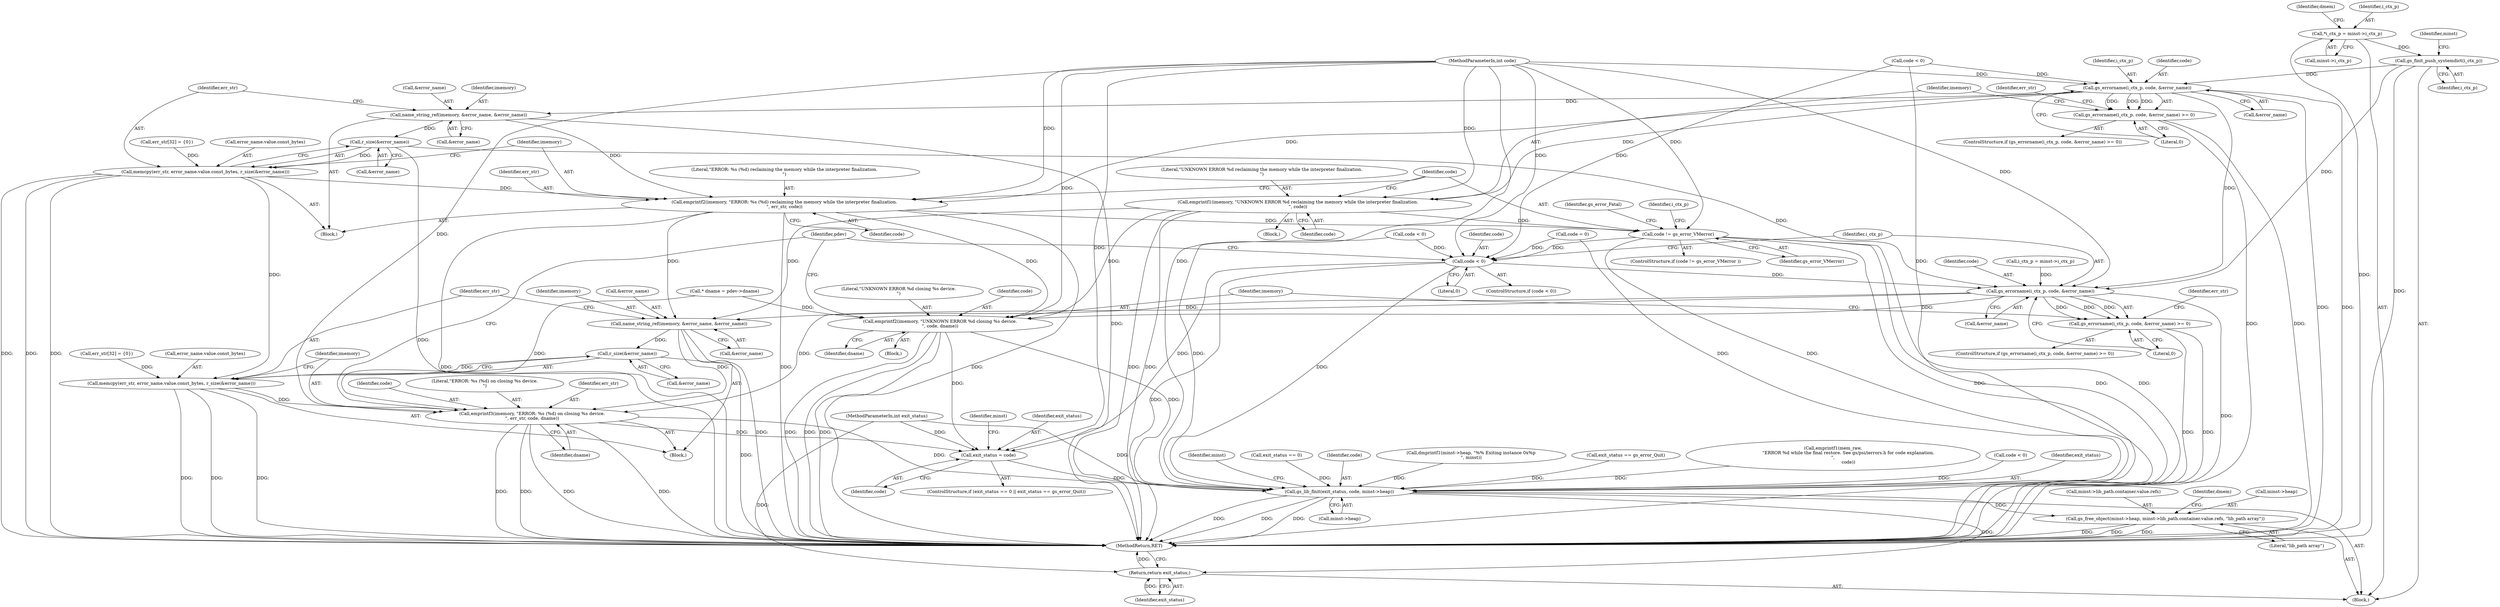digraph "0_ghostscript_241d91112771a6104de10b3948c3f350d6690c1d@pointer" {
"1000120" [label="(Call,*i_ctx_p = minst->i_ctx_p)"];
"1000135" [label="(Call,gs_finit_push_systemdict(i_ctx_p))"];
"1000190" [label="(Call,gs_errorname(i_ctx_p, code, &error_name))"];
"1000189" [label="(Call,gs_errorname(i_ctx_p, code, &error_name) >= 0)"];
"1000200" [label="(Call,name_string_ref(imemory, &error_name, &error_name))"];
"1000213" [label="(Call,r_size(&error_name))"];
"1000206" [label="(Call,memcpy(err_str, error_name.value.const_bytes, r_size(&error_name)))"];
"1000216" [label="(Call,emprintf2(imemory, \"ERROR: %s (%d) reclaiming the memory while the interpreter finalization.\n\", err_str, code))"];
"1000228" [label="(Call,code != gs_error_VMerror)"];
"1000303" [label="(Call,code < 0)"];
"1000310" [label="(Call,gs_errorname(i_ctx_p, code, &error_name))"];
"1000309" [label="(Call,gs_errorname(i_ctx_p, code, &error_name) >= 0)"];
"1000320" [label="(Call,name_string_ref(imemory, &error_name, &error_name))"];
"1000333" [label="(Call,r_size(&error_name))"];
"1000326" [label="(Call,memcpy(err_str, error_name.value.const_bytes, r_size(&error_name)))"];
"1000336" [label="(Call,emprintf3(imemory, \"ERROR: %s (%d) on closing %s device.\n\", err_str, code, dname))"];
"1000360" [label="(Call,exit_status = code)"];
"1000539" [label="(Call,gs_lib_finit(exit_status, code, minst->heap))"];
"1000545" [label="(Call,gs_free_object(minst->heap, minst->lib_path.container.value.refs, \"lib_path array\"))"];
"1000562" [label="(Return,return exit_status;)"];
"1000344" [label="(Call,emprintf2(imemory, \"UNKNOWN ERROR %d closing %s device.\n\", code, dname))"];
"1000223" [label="(Call,emprintf1(imemory, \"UNKNOWN ERROR %d reclaiming the memory while the interpreter finalization.\n\", code))"];
"1000561" [label="(Identifier,dmem)"];
"1000189" [label="(Call,gs_errorname(i_ctx_p, code, &error_name) >= 0)"];
"1000326" [label="(Call,memcpy(err_str, error_name.value.const_bytes, r_size(&error_name)))"];
"1000117" [label="(MethodParameterIn,int code)"];
"1000308" [label="(ControlStructure,if (gs_errorname(i_ctx_p, code, &error_name) >= 0))"];
"1000199" [label="(Identifier,err_str)"];
"1000340" [label="(Identifier,code)"];
"1000547" [label="(Identifier,minst)"];
"1000120" [label="(Call,*i_ctx_p = minst->i_ctx_p)"];
"1000127" [label="(Identifier,dmem)"];
"1000207" [label="(Identifier,err_str)"];
"1000362" [label="(Identifier,code)"];
"1000230" [label="(Identifier,gs_error_VMerror)"];
"1000191" [label="(Identifier,i_ctx_p)"];
"1000304" [label="(Identifier,code)"];
"1000345" [label="(Identifier,imemory)"];
"1000352" [label="(ControlStructure,if (exit_status == 0 || exit_status == gs_error_Quit))"];
"1000313" [label="(Call,&error_name)"];
"1000360" [label="(Call,exit_status = code)"];
"1000218" [label="(Literal,\"ERROR: %s (%d) reclaiming the memory while the interpreter finalization.\n\")"];
"1000336" [label="(Call,emprintf3(imemory, \"ERROR: %s (%d) on closing %s device.\n\", err_str, code, dname))"];
"1000122" [label="(Call,minst->i_ctx_p)"];
"1000309" [label="(Call,gs_errorname(i_ctx_p, code, &error_name) >= 0)"];
"1000188" [label="(ControlStructure,if (gs_errorname(i_ctx_p, code, &error_name) >= 0))"];
"1000361" [label="(Identifier,exit_status)"];
"1000116" [label="(MethodParameterIn,int exit_status)"];
"1000226" [label="(Identifier,code)"];
"1000542" [label="(Call,minst->heap)"];
"1000206" [label="(Call,memcpy(err_str, error_name.value.const_bytes, r_size(&error_name)))"];
"1000204" [label="(Call,&error_name)"];
"1000302" [label="(ControlStructure,if (code < 0))"];
"1000179" [label="(Call,code < 0)"];
"1000232" [label="(Identifier,gs_error_Fatal)"];
"1000136" [label="(Identifier,i_ctx_p)"];
"1000297" [label="(Call,* dname = pdev->dname)"];
"1000354" [label="(Call,exit_status == 0)"];
"1000311" [label="(Identifier,i_ctx_p)"];
"1000118" [label="(Block,)"];
"1000319" [label="(Identifier,err_str)"];
"1000346" [label="(Literal,\"UNKNOWN ERROR %d closing %s device.\n\")"];
"1000541" [label="(Identifier,code)"];
"1000322" [label="(Call,&error_name)"];
"1000389" [label="(Call,dmprintf1(minst->heap, \"%% Exiting instance 0x%p\n\", minst))"];
"1000227" [label="(ControlStructure,if (code != gs_error_VMerror ))"];
"1000200" [label="(Call,name_string_ref(imemory, &error_name, &error_name))"];
"1000216" [label="(Call,emprintf2(imemory, \"ERROR: %s (%d) reclaiming the memory while the interpreter finalization.\n\", err_str, code))"];
"1000546" [label="(Call,minst->heap)"];
"1000224" [label="(Identifier,imemory)"];
"1000222" [label="(Block,)"];
"1000217" [label="(Identifier,imemory)"];
"1000344" [label="(Call,emprintf2(imemory, \"UNKNOWN ERROR %d closing %s device.\n\", code, dname))"];
"1000201" [label="(Identifier,imemory)"];
"1000234" [label="(Identifier,i_ctx_p)"];
"1000357" [label="(Call,exit_status == gs_error_Quit)"];
"1000160" [label="(Call,code = 0)"];
"1000430" [label="(Call,emprintf1(mem_raw,\n                      \"ERROR %d while the final restore. See gs/psi/ierrors.h for code explanation.\n\",\n                      code))"];
"1000140" [label="(Identifier,minst)"];
"1000324" [label="(Call,&error_name)"];
"1000268" [label="(Call,code < 0)"];
"1000312" [label="(Identifier,code)"];
"1000315" [label="(Literal,0)"];
"1000564" [label="(MethodReturn,RET)"];
"1000193" [label="(Call,&error_name)"];
"1000328" [label="(Call,error_name.value.const_bytes)"];
"1000190" [label="(Call,gs_errorname(i_ctx_p, code, &error_name))"];
"1000208" [label="(Call,error_name.value.const_bytes)"];
"1000320" [label="(Call,name_string_ref(imemory, &error_name, &error_name))"];
"1000198" [label="(Call,err_str[32] = {0})"];
"1000192" [label="(Identifier,code)"];
"1000310" [label="(Call,gs_errorname(i_ctx_p, code, &error_name))"];
"1000195" [label="(Literal,0)"];
"1000348" [label="(Identifier,dname)"];
"1000334" [label="(Call,&error_name)"];
"1000214" [label="(Call,&error_name)"];
"1000364" [label="(Identifier,minst)"];
"1000233" [label="(Call,i_ctx_p = minst->i_ctx_p)"];
"1000316" [label="(Block,)"];
"1000202" [label="(Call,&error_name)"];
"1000338" [label="(Literal,\"ERROR: %s (%d) on closing %s device.\n\")"];
"1000549" [label="(Call,minst->lib_path.container.value.refs)"];
"1000305" [label="(Literal,0)"];
"1000327" [label="(Identifier,err_str)"];
"1000343" [label="(Block,)"];
"1000558" [label="(Literal,\"lib_path array\")"];
"1000563" [label="(Identifier,exit_status)"];
"1000220" [label="(Identifier,code)"];
"1000539" [label="(Call,gs_lib_finit(exit_status, code, minst->heap))"];
"1000219" [label="(Identifier,err_str)"];
"1000223" [label="(Call,emprintf1(imemory, \"UNKNOWN ERROR %d reclaiming the memory while the interpreter finalization.\n\", code))"];
"1000303" [label="(Call,code < 0)"];
"1000347" [label="(Identifier,code)"];
"1000545" [label="(Call,gs_free_object(minst->heap, minst->lib_path.container.value.refs, \"lib_path array\"))"];
"1000333" [label="(Call,r_size(&error_name))"];
"1000196" [label="(Block,)"];
"1000225" [label="(Literal,\"UNKNOWN ERROR %d reclaiming the memory while the interpreter finalization.\n\")"];
"1000213" [label="(Call,r_size(&error_name))"];
"1000135" [label="(Call,gs_finit_push_systemdict(i_ctx_p))"];
"1000427" [label="(Call,code < 0)"];
"1000318" [label="(Call,err_str[32] = {0})"];
"1000540" [label="(Identifier,exit_status)"];
"1000562" [label="(Return,return exit_status;)"];
"1000339" [label="(Identifier,err_str)"];
"1000350" [label="(Identifier,pdev)"];
"1000228" [label="(Call,code != gs_error_VMerror)"];
"1000337" [label="(Identifier,imemory)"];
"1000321" [label="(Identifier,imemory)"];
"1000341" [label="(Identifier,dname)"];
"1000229" [label="(Identifier,code)"];
"1000121" [label="(Identifier,i_ctx_p)"];
"1000120" -> "1000118"  [label="AST: "];
"1000120" -> "1000122"  [label="CFG: "];
"1000121" -> "1000120"  [label="AST: "];
"1000122" -> "1000120"  [label="AST: "];
"1000127" -> "1000120"  [label="CFG: "];
"1000120" -> "1000564"  [label="DDG: "];
"1000120" -> "1000135"  [label="DDG: "];
"1000135" -> "1000118"  [label="AST: "];
"1000135" -> "1000136"  [label="CFG: "];
"1000136" -> "1000135"  [label="AST: "];
"1000140" -> "1000135"  [label="CFG: "];
"1000135" -> "1000564"  [label="DDG: "];
"1000135" -> "1000190"  [label="DDG: "];
"1000135" -> "1000310"  [label="DDG: "];
"1000190" -> "1000189"  [label="AST: "];
"1000190" -> "1000193"  [label="CFG: "];
"1000191" -> "1000190"  [label="AST: "];
"1000192" -> "1000190"  [label="AST: "];
"1000193" -> "1000190"  [label="AST: "];
"1000195" -> "1000190"  [label="CFG: "];
"1000190" -> "1000564"  [label="DDG: "];
"1000190" -> "1000564"  [label="DDG: "];
"1000190" -> "1000189"  [label="DDG: "];
"1000190" -> "1000189"  [label="DDG: "];
"1000190" -> "1000189"  [label="DDG: "];
"1000179" -> "1000190"  [label="DDG: "];
"1000117" -> "1000190"  [label="DDG: "];
"1000190" -> "1000200"  [label="DDG: "];
"1000190" -> "1000216"  [label="DDG: "];
"1000190" -> "1000223"  [label="DDG: "];
"1000190" -> "1000310"  [label="DDG: "];
"1000189" -> "1000188"  [label="AST: "];
"1000189" -> "1000195"  [label="CFG: "];
"1000195" -> "1000189"  [label="AST: "];
"1000199" -> "1000189"  [label="CFG: "];
"1000224" -> "1000189"  [label="CFG: "];
"1000189" -> "1000564"  [label="DDG: "];
"1000189" -> "1000564"  [label="DDG: "];
"1000200" -> "1000196"  [label="AST: "];
"1000200" -> "1000204"  [label="CFG: "];
"1000201" -> "1000200"  [label="AST: "];
"1000202" -> "1000200"  [label="AST: "];
"1000204" -> "1000200"  [label="AST: "];
"1000207" -> "1000200"  [label="CFG: "];
"1000200" -> "1000564"  [label="DDG: "];
"1000200" -> "1000213"  [label="DDG: "];
"1000200" -> "1000216"  [label="DDG: "];
"1000213" -> "1000206"  [label="AST: "];
"1000213" -> "1000214"  [label="CFG: "];
"1000214" -> "1000213"  [label="AST: "];
"1000206" -> "1000213"  [label="CFG: "];
"1000213" -> "1000564"  [label="DDG: "];
"1000213" -> "1000206"  [label="DDG: "];
"1000213" -> "1000310"  [label="DDG: "];
"1000206" -> "1000196"  [label="AST: "];
"1000207" -> "1000206"  [label="AST: "];
"1000208" -> "1000206"  [label="AST: "];
"1000217" -> "1000206"  [label="CFG: "];
"1000206" -> "1000564"  [label="DDG: "];
"1000206" -> "1000564"  [label="DDG: "];
"1000206" -> "1000564"  [label="DDG: "];
"1000198" -> "1000206"  [label="DDG: "];
"1000206" -> "1000216"  [label="DDG: "];
"1000206" -> "1000326"  [label="DDG: "];
"1000216" -> "1000196"  [label="AST: "];
"1000216" -> "1000220"  [label="CFG: "];
"1000217" -> "1000216"  [label="AST: "];
"1000218" -> "1000216"  [label="AST: "];
"1000219" -> "1000216"  [label="AST: "];
"1000220" -> "1000216"  [label="AST: "];
"1000229" -> "1000216"  [label="CFG: "];
"1000216" -> "1000564"  [label="DDG: "];
"1000216" -> "1000564"  [label="DDG: "];
"1000216" -> "1000564"  [label="DDG: "];
"1000117" -> "1000216"  [label="DDG: "];
"1000216" -> "1000228"  [label="DDG: "];
"1000216" -> "1000320"  [label="DDG: "];
"1000216" -> "1000344"  [label="DDG: "];
"1000228" -> "1000227"  [label="AST: "];
"1000228" -> "1000230"  [label="CFG: "];
"1000229" -> "1000228"  [label="AST: "];
"1000230" -> "1000228"  [label="AST: "];
"1000232" -> "1000228"  [label="CFG: "];
"1000234" -> "1000228"  [label="CFG: "];
"1000228" -> "1000564"  [label="DDG: "];
"1000228" -> "1000564"  [label="DDG: "];
"1000228" -> "1000564"  [label="DDG: "];
"1000223" -> "1000228"  [label="DDG: "];
"1000117" -> "1000228"  [label="DDG: "];
"1000228" -> "1000303"  [label="DDG: "];
"1000228" -> "1000539"  [label="DDG: "];
"1000303" -> "1000302"  [label="AST: "];
"1000303" -> "1000305"  [label="CFG: "];
"1000304" -> "1000303"  [label="AST: "];
"1000305" -> "1000303"  [label="AST: "];
"1000311" -> "1000303"  [label="CFG: "];
"1000350" -> "1000303"  [label="CFG: "];
"1000303" -> "1000564"  [label="DDG: "];
"1000268" -> "1000303"  [label="DDG: "];
"1000179" -> "1000303"  [label="DDG: "];
"1000160" -> "1000303"  [label="DDG: "];
"1000117" -> "1000303"  [label="DDG: "];
"1000303" -> "1000310"  [label="DDG: "];
"1000303" -> "1000360"  [label="DDG: "];
"1000303" -> "1000539"  [label="DDG: "];
"1000310" -> "1000309"  [label="AST: "];
"1000310" -> "1000313"  [label="CFG: "];
"1000311" -> "1000310"  [label="AST: "];
"1000312" -> "1000310"  [label="AST: "];
"1000313" -> "1000310"  [label="AST: "];
"1000315" -> "1000310"  [label="CFG: "];
"1000310" -> "1000564"  [label="DDG: "];
"1000310" -> "1000309"  [label="DDG: "];
"1000310" -> "1000309"  [label="DDG: "];
"1000310" -> "1000309"  [label="DDG: "];
"1000233" -> "1000310"  [label="DDG: "];
"1000117" -> "1000310"  [label="DDG: "];
"1000310" -> "1000320"  [label="DDG: "];
"1000310" -> "1000336"  [label="DDG: "];
"1000310" -> "1000344"  [label="DDG: "];
"1000309" -> "1000308"  [label="AST: "];
"1000309" -> "1000315"  [label="CFG: "];
"1000315" -> "1000309"  [label="AST: "];
"1000319" -> "1000309"  [label="CFG: "];
"1000345" -> "1000309"  [label="CFG: "];
"1000309" -> "1000564"  [label="DDG: "];
"1000309" -> "1000564"  [label="DDG: "];
"1000320" -> "1000316"  [label="AST: "];
"1000320" -> "1000324"  [label="CFG: "];
"1000321" -> "1000320"  [label="AST: "];
"1000322" -> "1000320"  [label="AST: "];
"1000324" -> "1000320"  [label="AST: "];
"1000327" -> "1000320"  [label="CFG: "];
"1000320" -> "1000564"  [label="DDG: "];
"1000223" -> "1000320"  [label="DDG: "];
"1000320" -> "1000333"  [label="DDG: "];
"1000320" -> "1000336"  [label="DDG: "];
"1000333" -> "1000326"  [label="AST: "];
"1000333" -> "1000334"  [label="CFG: "];
"1000334" -> "1000333"  [label="AST: "];
"1000326" -> "1000333"  [label="CFG: "];
"1000333" -> "1000564"  [label="DDG: "];
"1000333" -> "1000326"  [label="DDG: "];
"1000326" -> "1000316"  [label="AST: "];
"1000327" -> "1000326"  [label="AST: "];
"1000328" -> "1000326"  [label="AST: "];
"1000337" -> "1000326"  [label="CFG: "];
"1000326" -> "1000564"  [label="DDG: "];
"1000326" -> "1000564"  [label="DDG: "];
"1000326" -> "1000564"  [label="DDG: "];
"1000318" -> "1000326"  [label="DDG: "];
"1000326" -> "1000336"  [label="DDG: "];
"1000336" -> "1000316"  [label="AST: "];
"1000336" -> "1000341"  [label="CFG: "];
"1000337" -> "1000336"  [label="AST: "];
"1000338" -> "1000336"  [label="AST: "];
"1000339" -> "1000336"  [label="AST: "];
"1000340" -> "1000336"  [label="AST: "];
"1000341" -> "1000336"  [label="AST: "];
"1000350" -> "1000336"  [label="CFG: "];
"1000336" -> "1000564"  [label="DDG: "];
"1000336" -> "1000564"  [label="DDG: "];
"1000336" -> "1000564"  [label="DDG: "];
"1000336" -> "1000564"  [label="DDG: "];
"1000117" -> "1000336"  [label="DDG: "];
"1000297" -> "1000336"  [label="DDG: "];
"1000336" -> "1000360"  [label="DDG: "];
"1000336" -> "1000539"  [label="DDG: "];
"1000360" -> "1000352"  [label="AST: "];
"1000360" -> "1000362"  [label="CFG: "];
"1000361" -> "1000360"  [label="AST: "];
"1000362" -> "1000360"  [label="AST: "];
"1000364" -> "1000360"  [label="CFG: "];
"1000344" -> "1000360"  [label="DDG: "];
"1000117" -> "1000360"  [label="DDG: "];
"1000116" -> "1000360"  [label="DDG: "];
"1000360" -> "1000539"  [label="DDG: "];
"1000539" -> "1000118"  [label="AST: "];
"1000539" -> "1000542"  [label="CFG: "];
"1000540" -> "1000539"  [label="AST: "];
"1000541" -> "1000539"  [label="AST: "];
"1000542" -> "1000539"  [label="AST: "];
"1000547" -> "1000539"  [label="CFG: "];
"1000539" -> "1000564"  [label="DDG: "];
"1000539" -> "1000564"  [label="DDG: "];
"1000539" -> "1000564"  [label="DDG: "];
"1000357" -> "1000539"  [label="DDG: "];
"1000354" -> "1000539"  [label="DDG: "];
"1000116" -> "1000539"  [label="DDG: "];
"1000268" -> "1000539"  [label="DDG: "];
"1000430" -> "1000539"  [label="DDG: "];
"1000160" -> "1000539"  [label="DDG: "];
"1000427" -> "1000539"  [label="DDG: "];
"1000344" -> "1000539"  [label="DDG: "];
"1000179" -> "1000539"  [label="DDG: "];
"1000117" -> "1000539"  [label="DDG: "];
"1000389" -> "1000539"  [label="DDG: "];
"1000539" -> "1000545"  [label="DDG: "];
"1000539" -> "1000562"  [label="DDG: "];
"1000545" -> "1000118"  [label="AST: "];
"1000545" -> "1000558"  [label="CFG: "];
"1000546" -> "1000545"  [label="AST: "];
"1000549" -> "1000545"  [label="AST: "];
"1000558" -> "1000545"  [label="AST: "];
"1000561" -> "1000545"  [label="CFG: "];
"1000545" -> "1000564"  [label="DDG: "];
"1000545" -> "1000564"  [label="DDG: "];
"1000545" -> "1000564"  [label="DDG: "];
"1000562" -> "1000118"  [label="AST: "];
"1000562" -> "1000563"  [label="CFG: "];
"1000563" -> "1000562"  [label="AST: "];
"1000564" -> "1000562"  [label="CFG: "];
"1000562" -> "1000564"  [label="DDG: "];
"1000563" -> "1000562"  [label="DDG: "];
"1000116" -> "1000562"  [label="DDG: "];
"1000344" -> "1000343"  [label="AST: "];
"1000344" -> "1000348"  [label="CFG: "];
"1000345" -> "1000344"  [label="AST: "];
"1000346" -> "1000344"  [label="AST: "];
"1000347" -> "1000344"  [label="AST: "];
"1000348" -> "1000344"  [label="AST: "];
"1000350" -> "1000344"  [label="CFG: "];
"1000344" -> "1000564"  [label="DDG: "];
"1000344" -> "1000564"  [label="DDG: "];
"1000344" -> "1000564"  [label="DDG: "];
"1000223" -> "1000344"  [label="DDG: "];
"1000117" -> "1000344"  [label="DDG: "];
"1000297" -> "1000344"  [label="DDG: "];
"1000223" -> "1000222"  [label="AST: "];
"1000223" -> "1000226"  [label="CFG: "];
"1000224" -> "1000223"  [label="AST: "];
"1000225" -> "1000223"  [label="AST: "];
"1000226" -> "1000223"  [label="AST: "];
"1000229" -> "1000223"  [label="CFG: "];
"1000223" -> "1000564"  [label="DDG: "];
"1000223" -> "1000564"  [label="DDG: "];
"1000117" -> "1000223"  [label="DDG: "];
}
